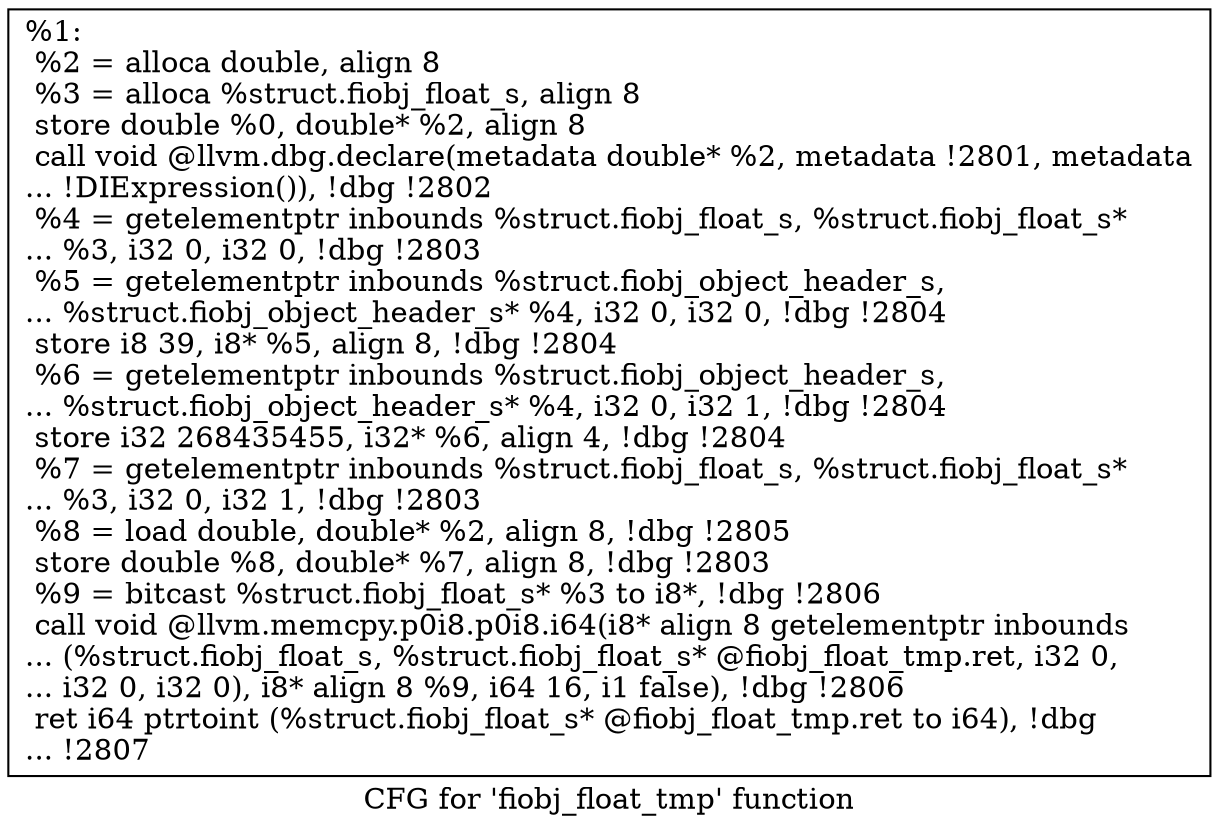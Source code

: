 digraph "CFG for 'fiobj_float_tmp' function" {
	label="CFG for 'fiobj_float_tmp' function";

	Node0x556852029f30 [shape=record,label="{%1:\l  %2 = alloca double, align 8\l  %3 = alloca %struct.fiobj_float_s, align 8\l  store double %0, double* %2, align 8\l  call void @llvm.dbg.declare(metadata double* %2, metadata !2801, metadata\l... !DIExpression()), !dbg !2802\l  %4 = getelementptr inbounds %struct.fiobj_float_s, %struct.fiobj_float_s*\l... %3, i32 0, i32 0, !dbg !2803\l  %5 = getelementptr inbounds %struct.fiobj_object_header_s,\l... %struct.fiobj_object_header_s* %4, i32 0, i32 0, !dbg !2804\l  store i8 39, i8* %5, align 8, !dbg !2804\l  %6 = getelementptr inbounds %struct.fiobj_object_header_s,\l... %struct.fiobj_object_header_s* %4, i32 0, i32 1, !dbg !2804\l  store i32 268435455, i32* %6, align 4, !dbg !2804\l  %7 = getelementptr inbounds %struct.fiobj_float_s, %struct.fiobj_float_s*\l... %3, i32 0, i32 1, !dbg !2803\l  %8 = load double, double* %2, align 8, !dbg !2805\l  store double %8, double* %7, align 8, !dbg !2803\l  %9 = bitcast %struct.fiobj_float_s* %3 to i8*, !dbg !2806\l  call void @llvm.memcpy.p0i8.p0i8.i64(i8* align 8 getelementptr inbounds\l... (%struct.fiobj_float_s, %struct.fiobj_float_s* @fiobj_float_tmp.ret, i32 0,\l... i32 0, i32 0), i8* align 8 %9, i64 16, i1 false), !dbg !2806\l  ret i64 ptrtoint (%struct.fiobj_float_s* @fiobj_float_tmp.ret to i64), !dbg\l... !2807\l}"];
}
